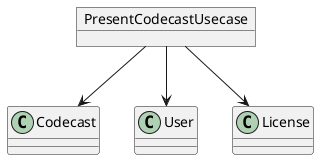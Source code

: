 @startuml
object PresentCodecastUsecase
class Codecast
class User
class License

PresentCodecastUsecase --> Codecast
PresentCodecastUsecase --> User
PresentCodecastUsecase --> License
@enduml
